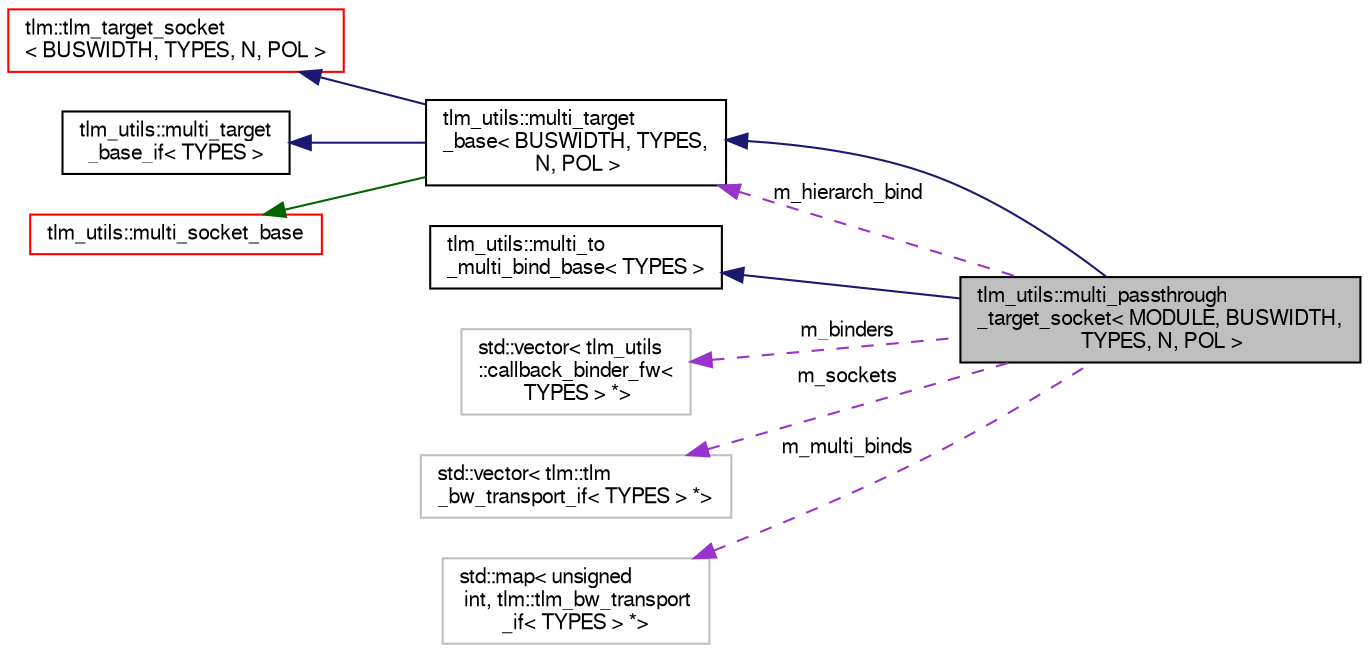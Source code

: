 digraph "tlm_utils::multi_passthrough_target_socket&lt; MODULE, BUSWIDTH, TYPES, N, POL &gt;"
{
  edge [fontname="FreeSans",fontsize="10",labelfontname="FreeSans",labelfontsize="10"];
  node [fontname="FreeSans",fontsize="10",shape=record];
  rankdir="LR";
  Node13 [label="tlm_utils::multi_passthrough\l_target_socket\< MODULE, BUSWIDTH,\l TYPES, N, POL \>",height=0.2,width=0.4,color="black", fillcolor="grey75", style="filled", fontcolor="black"];
  Node14 -> Node13 [dir="back",color="midnightblue",fontsize="10",style="solid",fontname="FreeSans"];
  Node14 [label="tlm_utils::multi_target\l_base\< BUSWIDTH, TYPES,\l N, POL \>",height=0.2,width=0.4,color="black", fillcolor="white", style="filled",URL="$a02611.html"];
  Node15 -> Node14 [dir="back",color="midnightblue",fontsize="10",style="solid",fontname="FreeSans"];
  Node15 [label="tlm::tlm_target_socket\l\< BUSWIDTH, TYPES, N, POL \>",height=0.2,width=0.4,color="red", fillcolor="white", style="filled",URL="$a02523.html"];
  Node25 -> Node14 [dir="back",color="midnightblue",fontsize="10",style="solid",fontname="FreeSans"];
  Node25 [label="tlm_utils::multi_target\l_base_if\< TYPES \>",height=0.2,width=0.4,color="black", fillcolor="white", style="filled",URL="$a02607.html"];
  Node26 -> Node14 [dir="back",color="darkgreen",fontsize="10",style="solid",fontname="FreeSans"];
  Node26 [label="tlm_utils::multi_socket_base",height=0.2,width=0.4,color="red", fillcolor="white", style="filled",URL="$a02539.html"];
  Node28 -> Node13 [dir="back",color="midnightblue",fontsize="10",style="solid",fontname="FreeSans"];
  Node28 [label="tlm_utils::multi_to\l_multi_bind_base\< TYPES \>",height=0.2,width=0.4,color="black", fillcolor="white", style="filled",URL="$a02615.html"];
  Node14 -> Node13 [dir="back",color="darkorchid3",fontsize="10",style="dashed",label=" m_hierarch_bind" ,fontname="FreeSans"];
  Node29 -> Node13 [dir="back",color="darkorchid3",fontsize="10",style="dashed",label=" m_binders" ,fontname="FreeSans"];
  Node29 [label="std::vector\< tlm_utils\l::callback_binder_fw\<\l TYPES \> *\>",height=0.2,width=0.4,color="grey75", fillcolor="white", style="filled"];
  Node30 -> Node13 [dir="back",color="darkorchid3",fontsize="10",style="dashed",label=" m_sockets" ,fontname="FreeSans"];
  Node30 [label="std::vector\< tlm::tlm\l_bw_transport_if\< TYPES \> *\>",height=0.2,width=0.4,color="grey75", fillcolor="white", style="filled"];
  Node31 -> Node13 [dir="back",color="darkorchid3",fontsize="10",style="dashed",label=" m_multi_binds" ,fontname="FreeSans"];
  Node31 [label="std::map\< unsigned\l int, tlm::tlm_bw_transport\l_if\< TYPES \> *\>",height=0.2,width=0.4,color="grey75", fillcolor="white", style="filled"];
}
